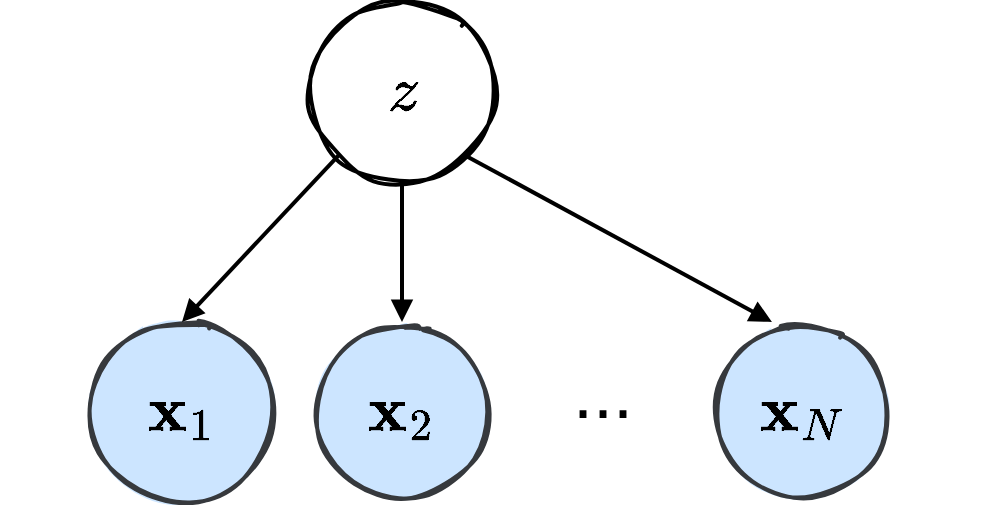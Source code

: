 <mxfile version="13.7.3" type="device"><diagram id="Z6ZnRCBgsvafxGbzeIP-" name="Page-1"><mxGraphModel dx="1422" dy="3211" grid="1" gridSize="10" guides="1" tooltips="1" connect="1" arrows="1" fold="1" page="1" pageScale="1" pageWidth="827" pageHeight="1169" math="1" shadow="0"><root><mxCell id="0"/><mxCell id="1" parent="0"/><mxCell id="kxV9OIulT8ioKEuvNASa-8" value="" style="group" parent="1" vertex="1" connectable="0"><mxGeometry x="390" y="-2120" width="90" height="250" as="geometry"/></mxCell><mxCell id="ApU2fgULwDi58tcCmpRR-29" value="&lt;font style=&quot;font-size: 27px&quot;&gt;$$ \mathbf{x}_1$$&lt;/font&gt;" style="ellipse;whiteSpace=wrap;html=1;strokeWidth=2;fillWeight=2;hachureGap=8;fillColor=#cce5ff;fillStyle=solid;sketch=1;strokeColor=#36393d;" parent="kxV9OIulT8ioKEuvNASa-8" vertex="1"><mxGeometry y="160" width="90" height="90" as="geometry"/></mxCell><mxCell id="yRgTrfEbj-IQVzFcPeKH-1" value="&lt;font style=&quot;font-size: 27px&quot;&gt;$$ \mathbf{x}_2$$&lt;/font&gt;" style="ellipse;whiteSpace=wrap;html=1;strokeWidth=2;fillWeight=2;hachureGap=8;fillColor=#cce5ff;fillStyle=solid;sketch=1;strokeColor=#36393d;" parent="1" vertex="1"><mxGeometry x="500" y="-1960" width="90" height="90" as="geometry"/></mxCell><mxCell id="yRgTrfEbj-IQVzFcPeKH-2" value="&lt;font style=&quot;font-size: 27px&quot;&gt;$$ \mathbf{x}_N$$&lt;/font&gt;" style="ellipse;whiteSpace=wrap;html=1;strokeWidth=2;fillWeight=2;hachureGap=8;fillColor=#cce5ff;fillStyle=solid;sketch=1;strokeColor=#36393d;" parent="1" vertex="1"><mxGeometry x="700" y="-1960" width="90" height="90" as="geometry"/></mxCell><mxCell id="ApU2fgULwDi58tcCmpRR-28" value="&lt;font style=&quot;font-size: 27px&quot;&gt;$$ z $$&lt;/font&gt;" style="ellipse;whiteSpace=wrap;html=1;strokeWidth=2;fillWeight=2;hachureGap=8;fillColor=none;fillStyle=solid;sketch=1;" parent="1" vertex="1"><mxGeometry x="500" y="-2120" width="90" height="90" as="geometry"/></mxCell><mxCell id="ApU2fgULwDi58tcCmpRR-27" style="edgeStyle=orthogonalEdgeStyle;rounded=0;orthogonalLoop=1;jettySize=auto;html=1;exitX=0.5;exitY=1;exitDx=0;exitDy=0;entryX=0.5;entryY=0;entryDx=0;entryDy=0;endArrow=block;endFill=1;strokeWidth=2;" parent="1" source="ApU2fgULwDi58tcCmpRR-28" edge="1"><mxGeometry relative="1" as="geometry"><mxPoint x="545" y="-1960" as="targetPoint"/></mxGeometry></mxCell><mxCell id="yRgTrfEbj-IQVzFcPeKH-4" value="" style="endArrow=block;html=1;exitX=0;exitY=1;exitDx=0;exitDy=0;entryX=0.5;entryY=0;entryDx=0;entryDy=0;endFill=1;strokeWidth=2;" parent="1" source="ApU2fgULwDi58tcCmpRR-28" target="ApU2fgULwDi58tcCmpRR-29" edge="1"><mxGeometry width="50" height="50" relative="1" as="geometry"><mxPoint x="700" y="-1940" as="sourcePoint"/><mxPoint x="750" y="-1990" as="targetPoint"/></mxGeometry></mxCell><mxCell id="yRgTrfEbj-IQVzFcPeKH-11" value="" style="endArrow=block;html=1;exitX=1;exitY=1;exitDx=0;exitDy=0;endFill=1;strokeWidth=2;entryX=0.333;entryY=0;entryDx=0;entryDy=0;entryPerimeter=0;" parent="1" source="ApU2fgULwDi58tcCmpRR-28" target="yRgTrfEbj-IQVzFcPeKH-2" edge="1"><mxGeometry width="50" height="50" relative="1" as="geometry"><mxPoint x="523.18" y="-2033.18" as="sourcePoint"/><mxPoint x="445" y="-1950" as="targetPoint"/></mxGeometry></mxCell><mxCell id="yRgTrfEbj-IQVzFcPeKH-13" value="&lt;font style=&quot;font-size: 36px&quot;&gt;...&lt;/font&gt;" style="text;html=1;align=center;verticalAlign=middle;resizable=0;points=[];autosize=1;" parent="1" vertex="1"><mxGeometry x="620" y="-1940" width="50" height="30" as="geometry"/></mxCell></root></mxGraphModel></diagram></mxfile>